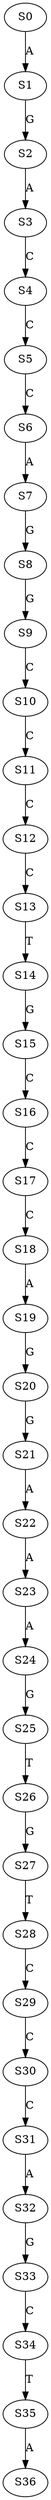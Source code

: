 strict digraph  {
	S0 -> S1 [ label = A ];
	S1 -> S2 [ label = G ];
	S2 -> S3 [ label = A ];
	S3 -> S4 [ label = C ];
	S4 -> S5 [ label = C ];
	S5 -> S6 [ label = C ];
	S6 -> S7 [ label = A ];
	S7 -> S8 [ label = G ];
	S8 -> S9 [ label = G ];
	S9 -> S10 [ label = C ];
	S10 -> S11 [ label = C ];
	S11 -> S12 [ label = C ];
	S12 -> S13 [ label = C ];
	S13 -> S14 [ label = T ];
	S14 -> S15 [ label = G ];
	S15 -> S16 [ label = C ];
	S16 -> S17 [ label = C ];
	S17 -> S18 [ label = C ];
	S18 -> S19 [ label = A ];
	S19 -> S20 [ label = G ];
	S20 -> S21 [ label = G ];
	S21 -> S22 [ label = A ];
	S22 -> S23 [ label = A ];
	S23 -> S24 [ label = A ];
	S24 -> S25 [ label = G ];
	S25 -> S26 [ label = T ];
	S26 -> S27 [ label = G ];
	S27 -> S28 [ label = T ];
	S28 -> S29 [ label = C ];
	S29 -> S30 [ label = C ];
	S30 -> S31 [ label = C ];
	S31 -> S32 [ label = A ];
	S32 -> S33 [ label = G ];
	S33 -> S34 [ label = C ];
	S34 -> S35 [ label = T ];
	S35 -> S36 [ label = A ];
}
